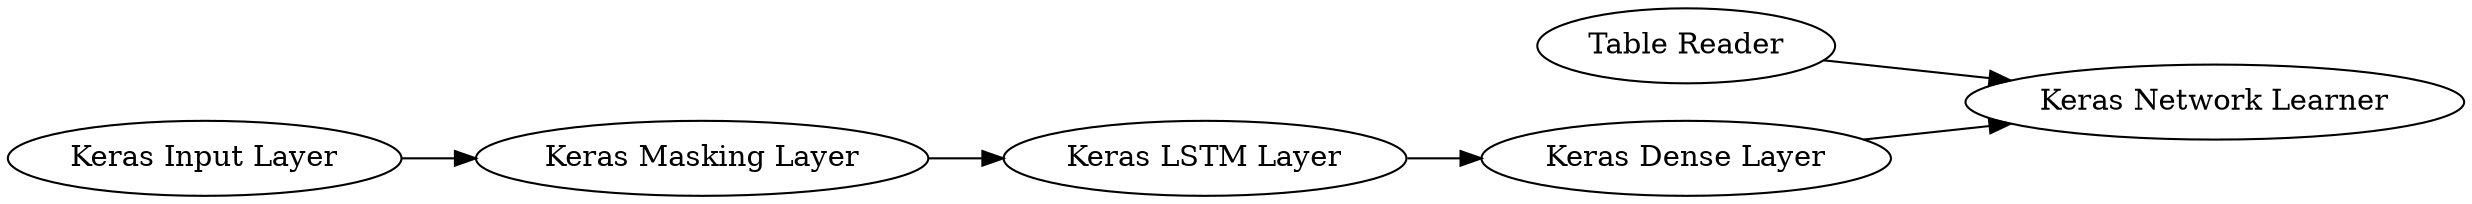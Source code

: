 digraph {
	36 -> 29
	28 -> 36
	26 -> 27
	38 -> 29
	27 -> 28
	27 [label="Keras Masking Layer"]
	29 [label="Keras Network Learner"]
	28 [label="Keras LSTM Layer"]
	36 [label="Keras Dense Layer"]
	26 [label="Keras Input Layer"]
	38 [label="Table Reader"]
	rankdir=LR
}
